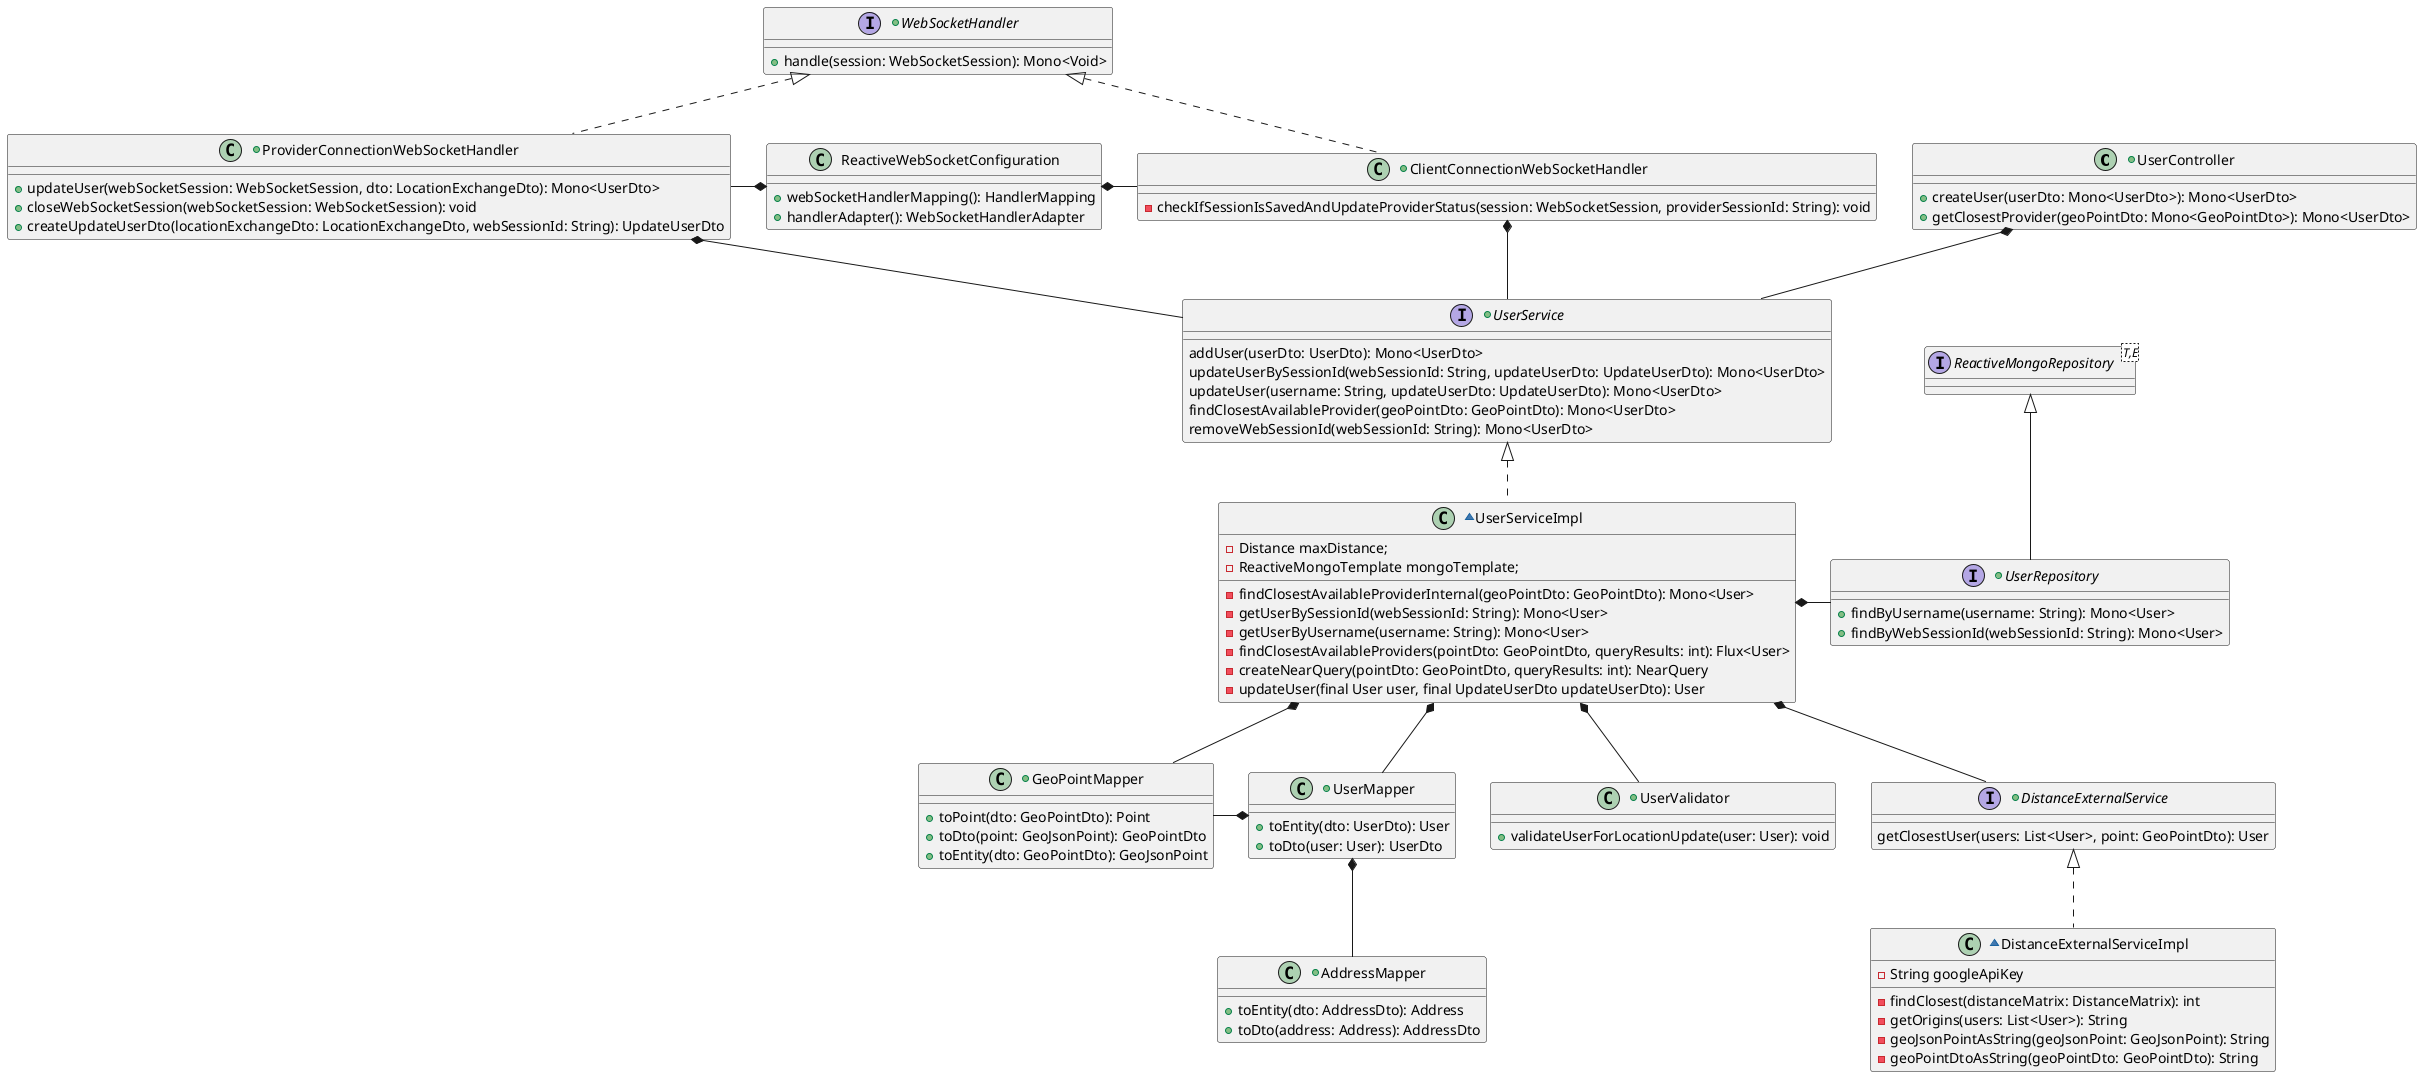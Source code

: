 @startuml

class UserController
class UserServiceImpl
class DistanceExternalServiceImpl
class UserMapper
class GeoPointMapper
class UserValidator
class ReactiveWebSocketConfiguration
class ClientConnectionWebSocketHandler
class ProviderConnectionWebSocketHandler
interface "ReactiveMongoRepository<T,E>" as MongoRepository_String_User
interface UserService
interface UserRepository
interface DistanceExternalService
interface WebSocketHandler

UserService <|.. UserServiceImpl
UserController *-- UserService
UserServiceImpl *-right- UserRepository
MongoRepository_String_User <|-- UserRepository
UserServiceImpl *-- DistanceExternalService
UserServiceImpl *-- UserValidator
UserServiceImpl *-- UserMapper
UserServiceImpl *-- GeoPointMapper
UserMapper *-left- GeoPointMapper
UserMapper *-- AddressMapper
DistanceExternalService <|.. DistanceExternalServiceImpl

WebSocketHandler <|.down. ClientConnectionWebSocketHandler
WebSocketHandler <|.down. ProviderConnectionWebSocketHandler
ReactiveWebSocketConfiguration *-right- ClientConnectionWebSocketHandler
ReactiveWebSocketConfiguration *-left- ProviderConnectionWebSocketHandler
ClientConnectionWebSocketHandler *-- UserService
ProviderConnectionWebSocketHandler *-- UserService

+class UserController{
+createUser(userDto: Mono<UserDto>): Mono<UserDto>
+getClosestProvider(geoPointDto: Mono<GeoPointDto>): Mono<UserDto>
}

+interface UserService{
addUser(userDto: UserDto): Mono<UserDto>
updateUserBySessionId(webSessionId: String, updateUserDto: UpdateUserDto): Mono<UserDto>
updateUser(username: String, updateUserDto: UpdateUserDto): Mono<UserDto>
findClosestAvailableProvider(geoPointDto: GeoPointDto): Mono<UserDto>
removeWebSessionId(webSessionId: String): Mono<UserDto>
}

~class UserServiceImpl{
-Distance maxDistance;
-ReactiveMongoTemplate mongoTemplate;
-findClosestAvailableProviderInternal(geoPointDto: GeoPointDto): Mono<User>
-getUserBySessionId(webSessionId: String): Mono<User>
-getUserByUsername(username: String): Mono<User>
-findClosestAvailableProviders(pointDto: GeoPointDto, queryResults: int): Flux<User>
-createNearQuery(pointDto: GeoPointDto, queryResults: int): NearQuery
-updateUser(final User user, final UpdateUserDto updateUserDto): User
}

+interface UserRepository{
+findByUsername(username: String): Mono<User>
+findByWebSessionId(webSessionId: String): Mono<User>
}

+interface DistanceExternalService{
getClosestUser(users: List<User>, point: GeoPointDto): User
}

~class DistanceExternalServiceImpl{
-String googleApiKey
-findClosest(distanceMatrix: DistanceMatrix): int
-getOrigins(users: List<User>): String
-geoJsonPointAsString(geoJsonPoint: GeoJsonPoint): String
-geoPointDtoAsString(geoPointDto: GeoPointDto): String
}

+class UserValidator{
+validateUserForLocationUpdate(user: User): void
}

+class UserMapper{
+toEntity(dto: UserDto): User
+toDto(user: User): UserDto
}

+class GeoPointMapper{
+toPoint(dto: GeoPointDto): Point
+toDto(point: GeoJsonPoint): GeoPointDto
+toEntity(dto: GeoPointDto): GeoJsonPoint
}

+class AddressMapper{
+toEntity(dto: AddressDto): Address
+toDto(address: Address): AddressDto
}


+interface WebSocketHandler{
+handle(session: WebSocketSession): Mono<Void>
}

+class ClientConnectionWebSocketHandler{
-checkIfSessionIsSavedAndUpdateProviderStatus(session: WebSocketSession, providerSessionId: String): void
}

+class ProviderConnectionWebSocketHandler{
+updateUser(webSocketSession: WebSocketSession, dto: LocationExchangeDto): Mono<UserDto>
+closeWebSocketSession(webSocketSession: WebSocketSession): void
+createUpdateUserDto(locationExchangeDto: LocationExchangeDto, webSessionId: String): UpdateUserDto
}

class ReactiveWebSocketConfiguration{
+webSocketHandlerMapping(): HandlerMapping
+handlerAdapter(): WebSocketHandlerAdapter
}

@enduml